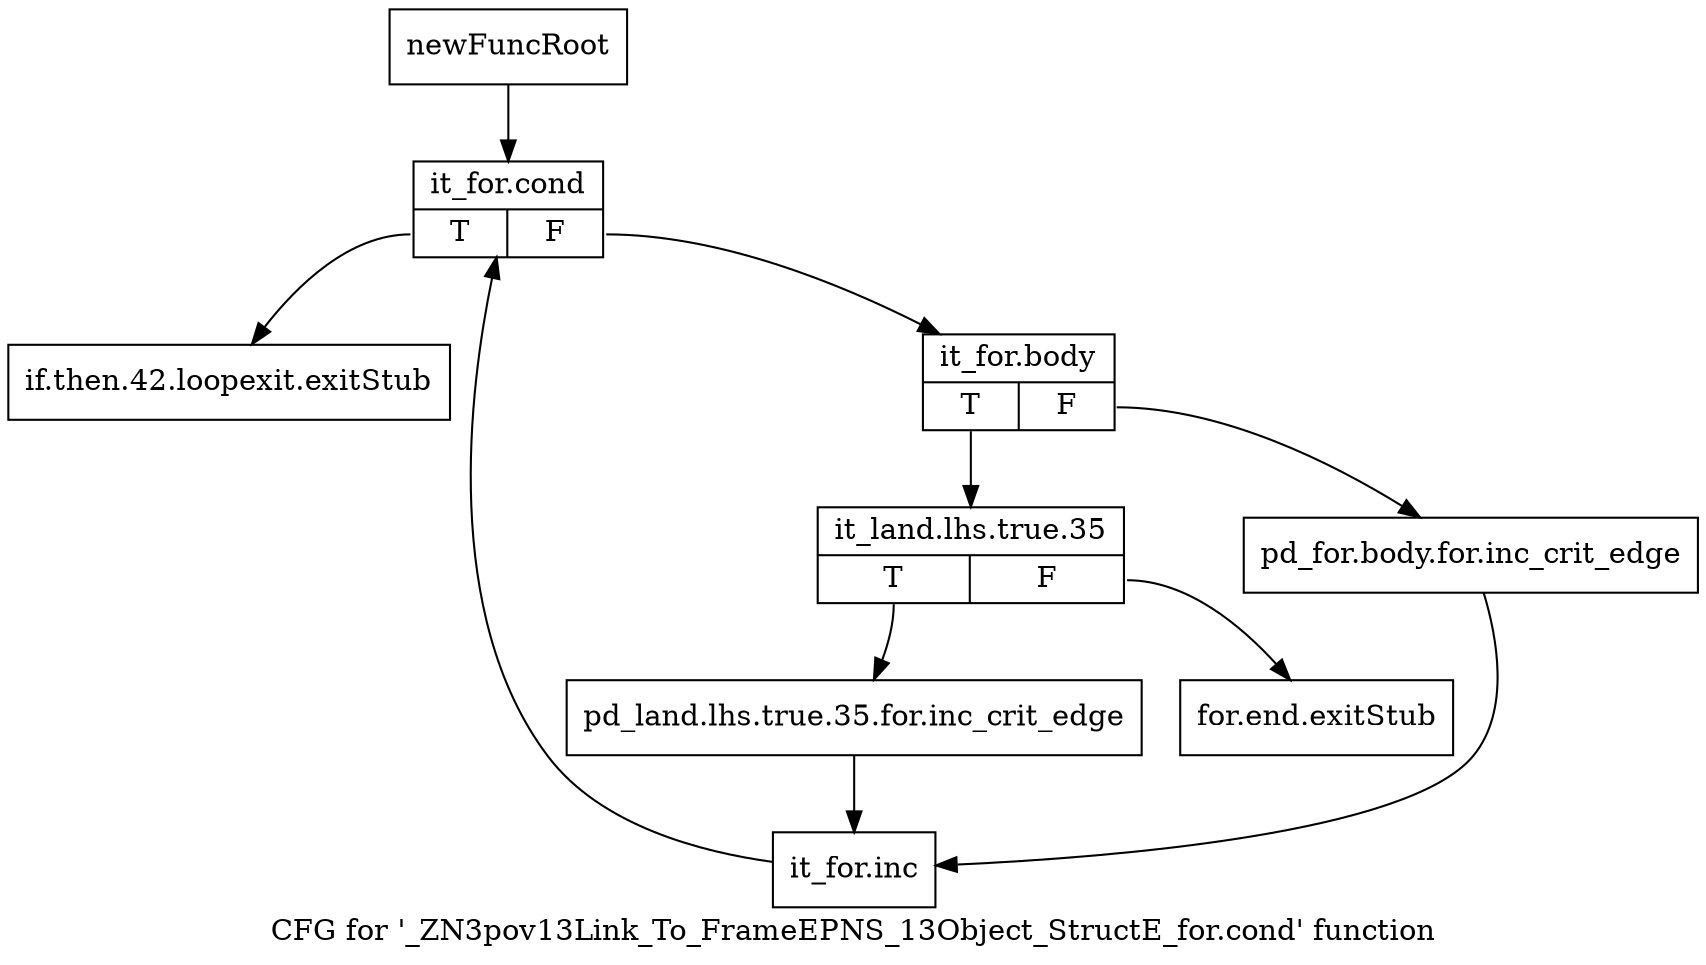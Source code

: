digraph "CFG for '_ZN3pov13Link_To_FrameEPNS_13Object_StructE_for.cond' function" {
	label="CFG for '_ZN3pov13Link_To_FrameEPNS_13Object_StructE_for.cond' function";

	Node0x273a090 [shape=record,label="{newFuncRoot}"];
	Node0x273a090 -> Node0x273a180;
	Node0x273a0e0 [shape=record,label="{if.then.42.loopexit.exitStub}"];
	Node0x273a130 [shape=record,label="{for.end.exitStub}"];
	Node0x273a180 [shape=record,label="{it_for.cond|{<s0>T|<s1>F}}"];
	Node0x273a180:s0 -> Node0x273a0e0;
	Node0x273a180:s1 -> Node0x273a1d0;
	Node0x273a1d0 [shape=record,label="{it_for.body|{<s0>T|<s1>F}}"];
	Node0x273a1d0:s0 -> Node0x273a270;
	Node0x273a1d0:s1 -> Node0x273a220;
	Node0x273a220 [shape=record,label="{pd_for.body.for.inc_crit_edge}"];
	Node0x273a220 -> Node0x273a310;
	Node0x273a270 [shape=record,label="{it_land.lhs.true.35|{<s0>T|<s1>F}}"];
	Node0x273a270:s0 -> Node0x273a2c0;
	Node0x273a270:s1 -> Node0x273a130;
	Node0x273a2c0 [shape=record,label="{pd_land.lhs.true.35.for.inc_crit_edge}"];
	Node0x273a2c0 -> Node0x273a310;
	Node0x273a310 [shape=record,label="{it_for.inc}"];
	Node0x273a310 -> Node0x273a180;
}
